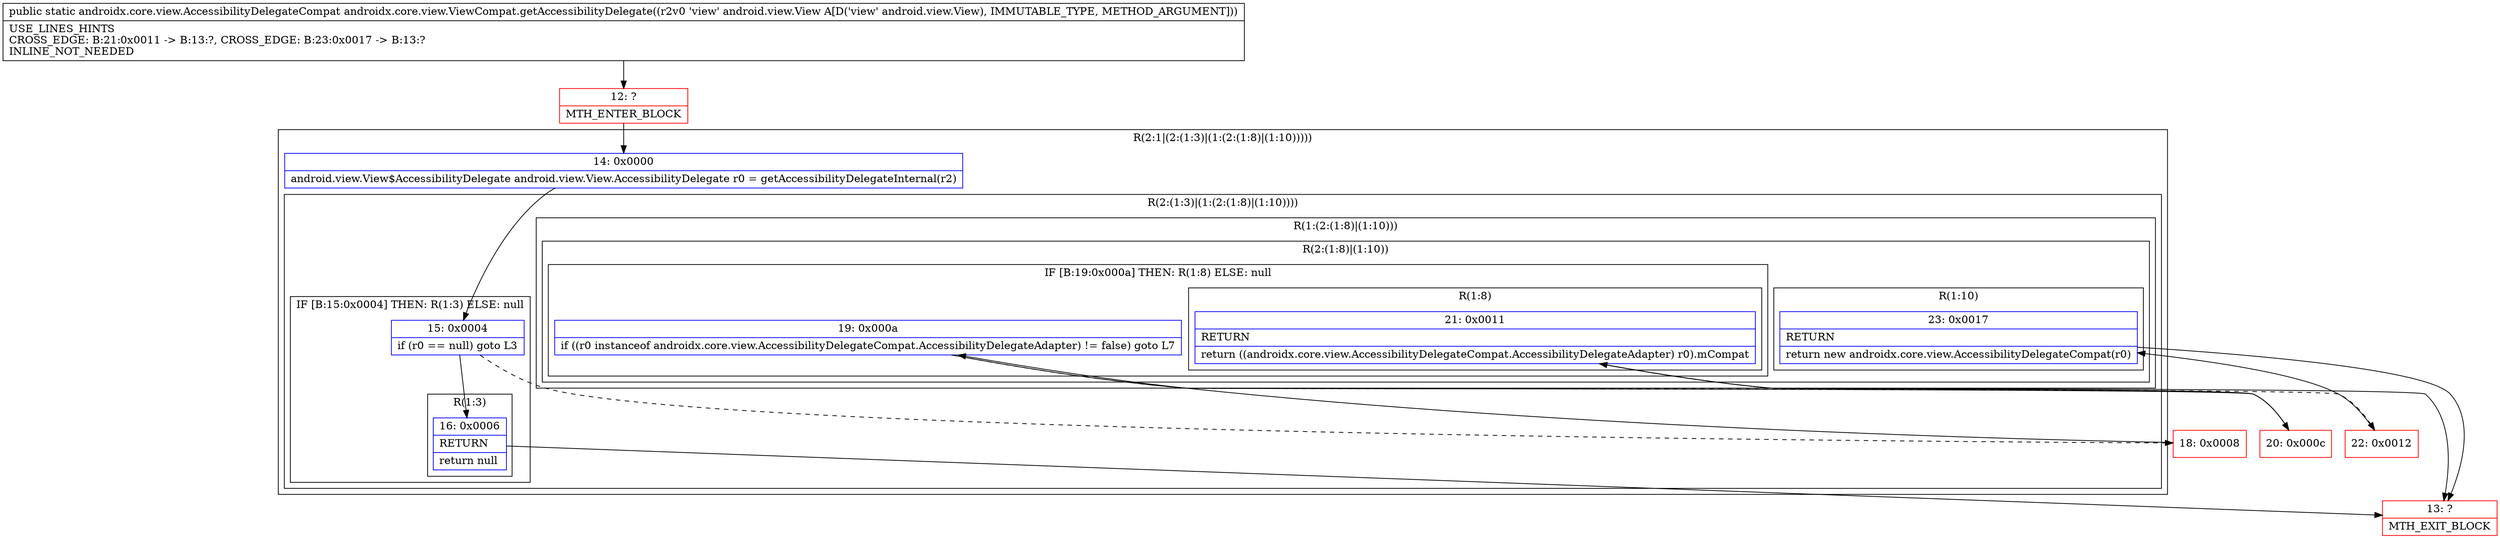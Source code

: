 digraph "CFG forandroidx.core.view.ViewCompat.getAccessibilityDelegate(Landroid\/view\/View;)Landroidx\/core\/view\/AccessibilityDelegateCompat;" {
subgraph cluster_Region_2251308 {
label = "R(2:1|(2:(1:3)|(1:(2:(1:8)|(1:10)))))";
node [shape=record,color=blue];
Node_14 [shape=record,label="{14\:\ 0x0000|android.view.View$AccessibilityDelegate android.view.View.AccessibilityDelegate r0 = getAccessibilityDelegateInternal(r2)\l}"];
subgraph cluster_Region_1881617589 {
label = "R(2:(1:3)|(1:(2:(1:8)|(1:10))))";
node [shape=record,color=blue];
subgraph cluster_IfRegion_2121906531 {
label = "IF [B:15:0x0004] THEN: R(1:3) ELSE: null";
node [shape=record,color=blue];
Node_15 [shape=record,label="{15\:\ 0x0004|if (r0 == null) goto L3\l}"];
subgraph cluster_Region_1817854573 {
label = "R(1:3)";
node [shape=record,color=blue];
Node_16 [shape=record,label="{16\:\ 0x0006|RETURN\l|return null\l}"];
}
}
subgraph cluster_Region_584078291 {
label = "R(1:(2:(1:8)|(1:10)))";
node [shape=record,color=blue];
subgraph cluster_Region_1954925130 {
label = "R(2:(1:8)|(1:10))";
node [shape=record,color=blue];
subgraph cluster_IfRegion_1115653824 {
label = "IF [B:19:0x000a] THEN: R(1:8) ELSE: null";
node [shape=record,color=blue];
Node_19 [shape=record,label="{19\:\ 0x000a|if ((r0 instanceof androidx.core.view.AccessibilityDelegateCompat.AccessibilityDelegateAdapter) != false) goto L7\l}"];
subgraph cluster_Region_329103322 {
label = "R(1:8)";
node [shape=record,color=blue];
Node_21 [shape=record,label="{21\:\ 0x0011|RETURN\l|return ((androidx.core.view.AccessibilityDelegateCompat.AccessibilityDelegateAdapter) r0).mCompat\l}"];
}
}
subgraph cluster_Region_24935615 {
label = "R(1:10)";
node [shape=record,color=blue];
Node_23 [shape=record,label="{23\:\ 0x0017|RETURN\l|return new androidx.core.view.AccessibilityDelegateCompat(r0)\l}"];
}
}
}
}
}
Node_12 [shape=record,color=red,label="{12\:\ ?|MTH_ENTER_BLOCK\l}"];
Node_13 [shape=record,color=red,label="{13\:\ ?|MTH_EXIT_BLOCK\l}"];
Node_18 [shape=record,color=red,label="{18\:\ 0x0008}"];
Node_20 [shape=record,color=red,label="{20\:\ 0x000c}"];
Node_22 [shape=record,color=red,label="{22\:\ 0x0012}"];
MethodNode[shape=record,label="{public static androidx.core.view.AccessibilityDelegateCompat androidx.core.view.ViewCompat.getAccessibilityDelegate((r2v0 'view' android.view.View A[D('view' android.view.View), IMMUTABLE_TYPE, METHOD_ARGUMENT]))  | USE_LINES_HINTS\lCROSS_EDGE: B:21:0x0011 \-\> B:13:?, CROSS_EDGE: B:23:0x0017 \-\> B:13:?\lINLINE_NOT_NEEDED\l}"];
MethodNode -> Node_12;Node_14 -> Node_15;
Node_15 -> Node_16;
Node_15 -> Node_18[style=dashed];
Node_16 -> Node_13;
Node_19 -> Node_20;
Node_19 -> Node_22[style=dashed];
Node_21 -> Node_13;
Node_23 -> Node_13;
Node_12 -> Node_14;
Node_18 -> Node_19;
Node_20 -> Node_21;
Node_22 -> Node_23;
}

